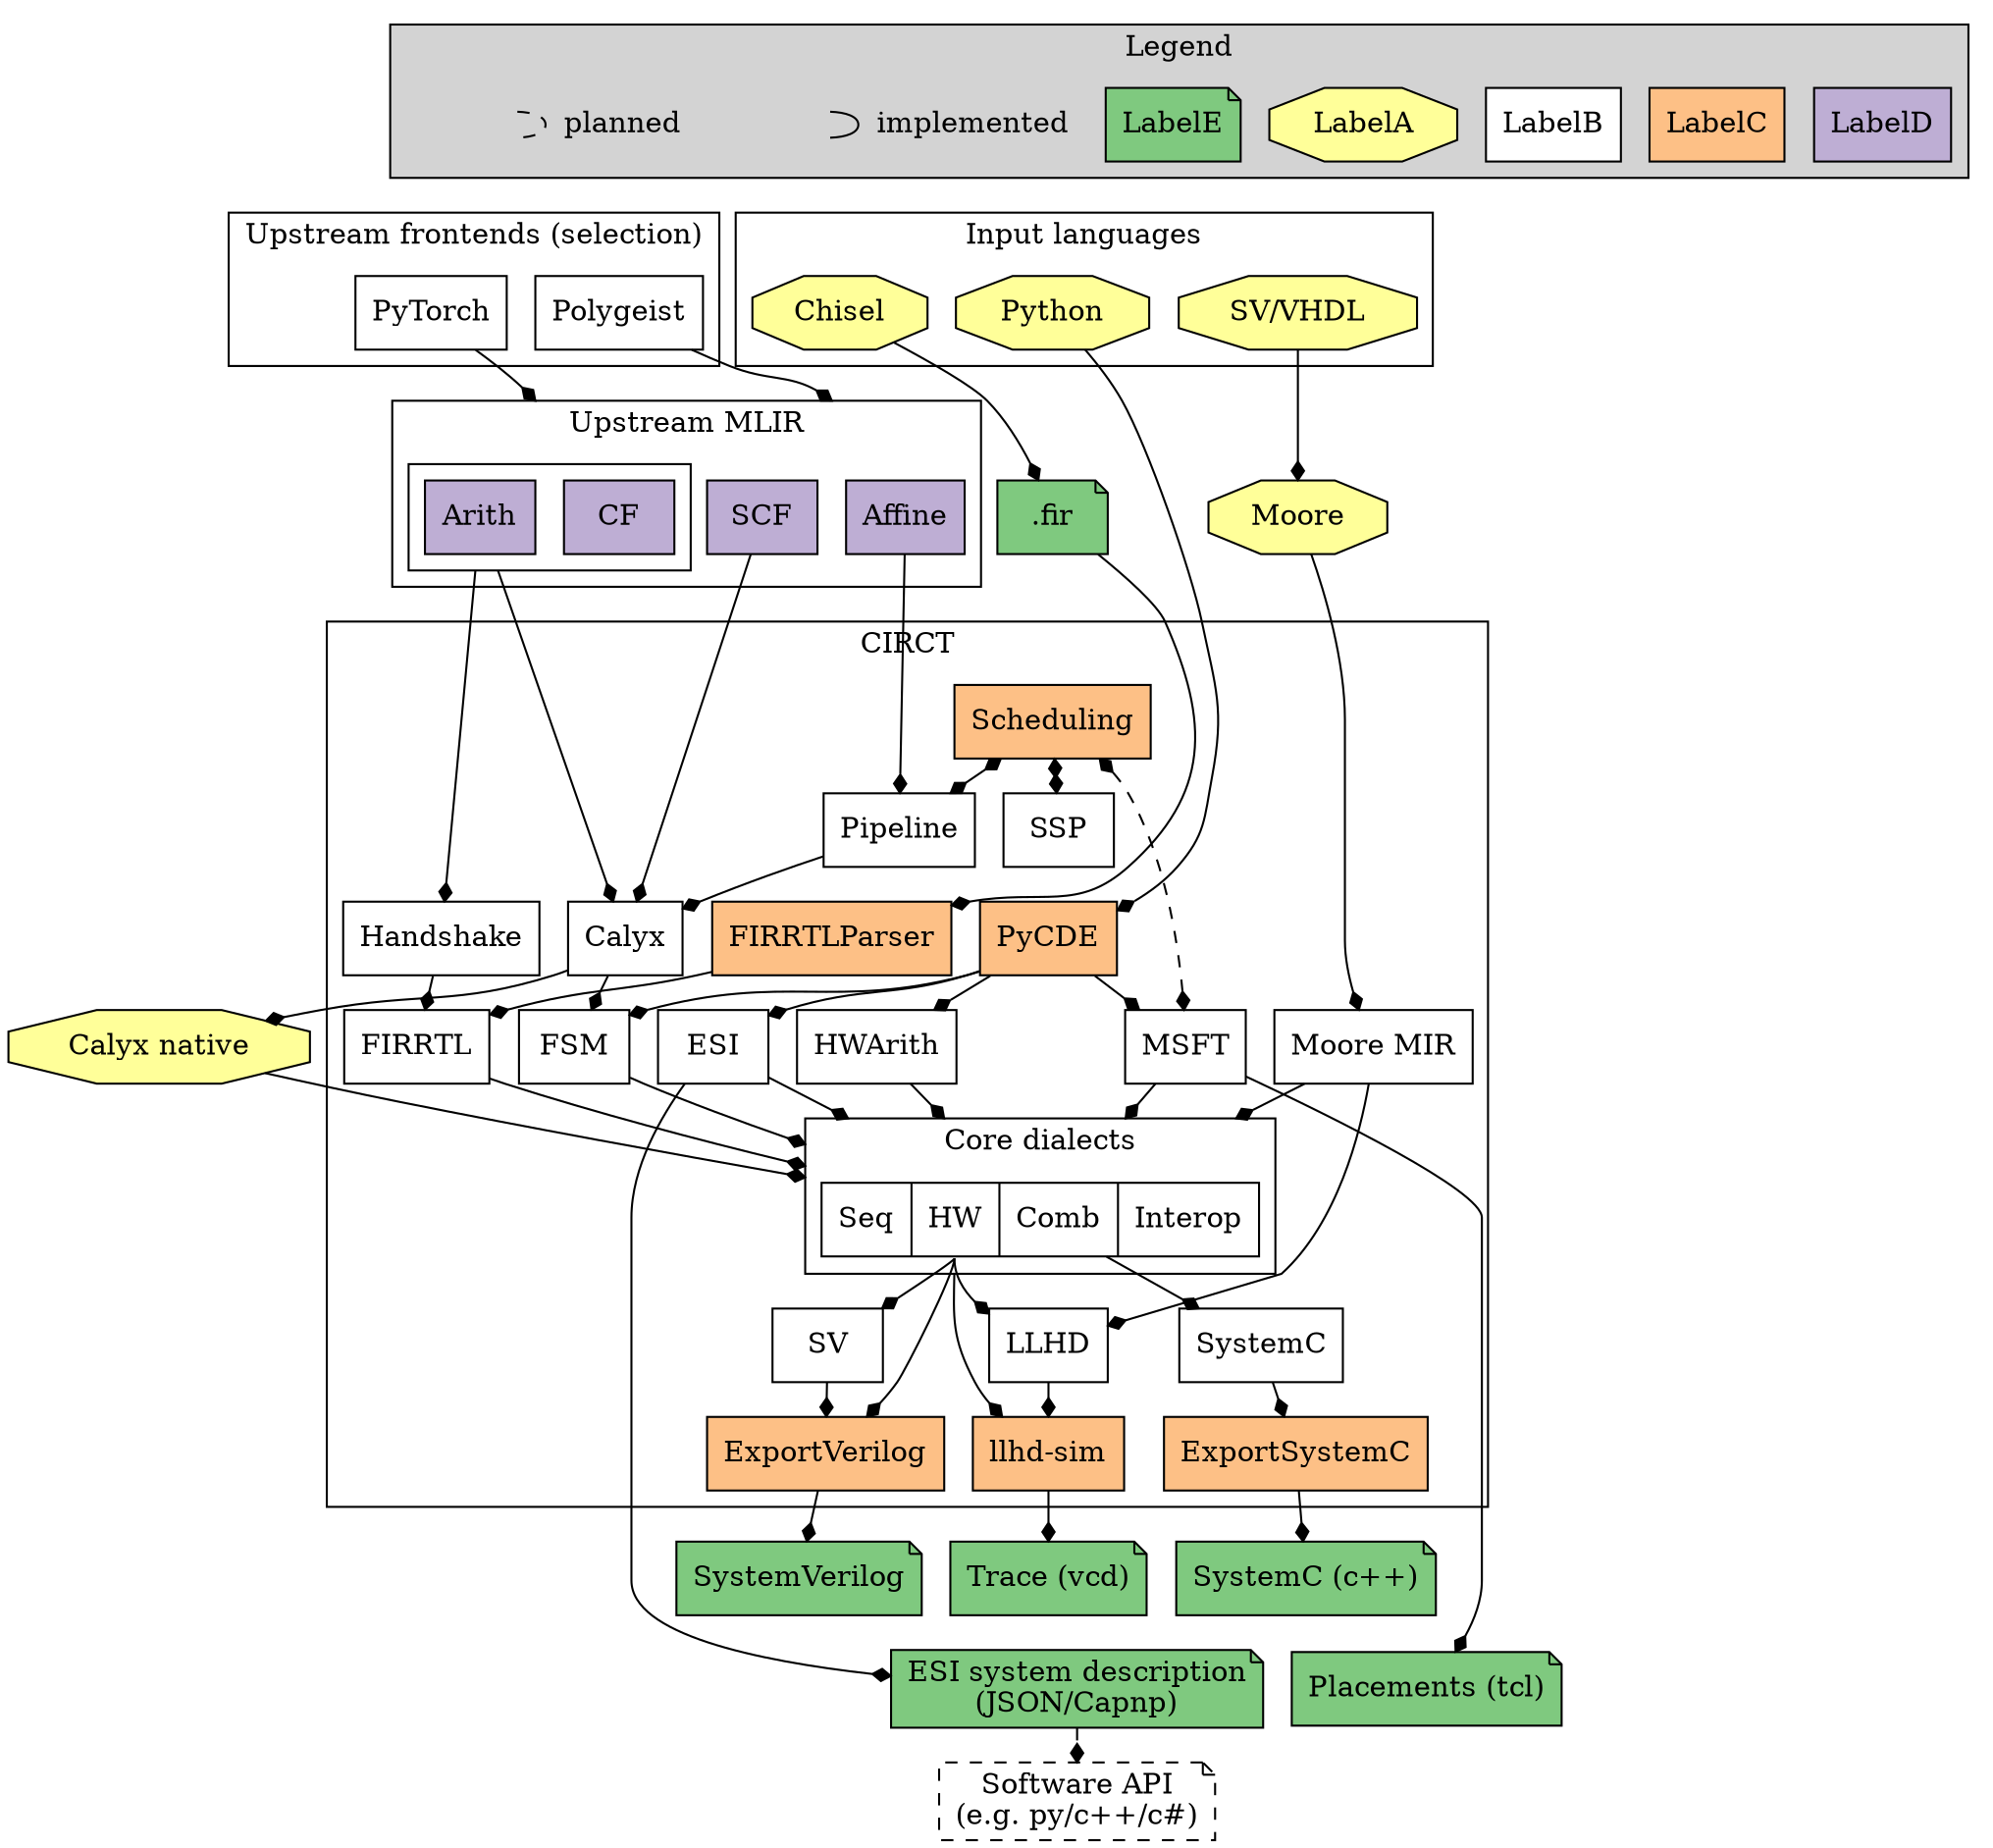 digraph G {
  // Note: Remember to run the circt/utils/update-docs-dialects.sh script after
  // modifying this file to regenerate the .svg and .png renders of the graph.
  rankdir = TB
  splines=spline
  node [shape=box style=filled fillcolor="white"]
  edge [arrowhead=diamond arrowtail=diamond arrowsize=0.75];
  nodesep=0.2 // horizontal compression
  ranksep=0.2 // vertical compression
  compound=true
  center=true

  subgraph cluster_legend_top {
    label = "Legend" ;
    shape = rectangle ;
    rankdir=LR
    bgcolor="lightgray"
    LabelD [fillcolor="#beaed4"]
    LabelC [fillcolor="#fdc086"]
    LabelB []
    LabelA [fillcolor="#ffff99" shape=octagon]
    LabelE [fillcolor="#7fc97f" shape=note]
    la -> la [label="  implemented" arrowhead=none] ; 
    lb -> lb [label="  planned" arrowhead=none style=dashed] ; 
    la [style=invis] ;
    lb [style=invis] ;
  }
  
  // MLIR frontends
  subgraph cluster_mlir_frontends {
    label = "Upstream frontends (selection)"
    PyTorch
    Polygeist
  }

  // MLIR dialects
  subgraph cluster_mlir {
    label = "Upstream MLIR";
    node [fillcolor="#beaed4"]
    SCF Affine
    subgraph cluster_std_arith_dialect {
      label = ""
      CF
      Arith
    }
  }
  PyTorch -> CF [lhead=cluster_mlir]
  Polygeist -> Affine [lhead=cluster_mlir]

  subgraph cluster_circt {
    label = "CIRCT"
    // Internal frontend tools
    subgraph frontend_internal_tools{
      node [fillcolor="#fdc086"]
      FIRRTLParser
      PyCDE [URL="https://circt.llvm.org/docs/PyCDE/"]
      Scheduling [URL="https://circt.llvm.org/docs/Scheduling/"]
    }

    // CIRCT dialects
    Handshake [URL="https://circt.llvm.org/docs/Dialects/Handshake/"]
    Calyx [URL="https://circt.llvm.org/docs/Dialects/Calyx/"]
    FIRRTL [URL="https://circt.llvm.org/docs/Dialects/FIRRTL/"]
    Pipeline [URL="https://circt.llvm.org/docs/Dialects/Pipeline/"]
    SSP [URL="https://circt.llvm.org/docs/Dialects/SSP/"]
    MSFT [URL="https://circt.llvm.org/docs/Dialects/MSFT/"]
    ESI [URL="https://circt.llvm.org/docs/Dialects/ESI/"]
    FSM [URL="https://circt.llvm.org/docs/Dialects/FSM/"]
    HWArith [URL="https://circt.llvm.org/docs/Dialects/HWArith/"]
    MooreMIR [URL="https://circt.llvm.org/docs/Dialects/Moore/", label="Moore MIR"]

    // Invisible node to make space for RTL cluster's incoming edges.
    space_above_RTL [style = invis, label=""]

    // Core dialects
    subgraph cluster_RTL {
      label = "Core dialects"
      struct1 [
        label="<portSeq>Seq | <portHW>HW | <portComb>Comb | <portInterop>Interop"
        shape=record
      ];
      // Seq [URL="https://circt.llvm.org/docs/Dialects/Seq/"]
      // HW [URL="https://circt.llvm.org/docs/Dialects/HW/"]
      // Comb [URL="https://circt.llvm.org/docs/Dialects/Comb/"]
      // Interop [URL="https://circt.llvm.org/docs/Dialects/Interop/"]
    }
    LLHD [URL="https://circt.llvm.org/docs/Dialects/LLHD/"]

    // Backend dialects
    SV [URL="https://circt.llvm.org/docs/Dialects/SV/"]
    SystemC [URL="https://circt.llvm.org/docs/Dialects/SystemC/"]

    subgraph backend_internal_tools{
      node [fillcolor="#fdc086"]
      llhd_sim [label="llhd-sim"]
      ExportSystemC
      ExportVerilog [URL="https://circt.llvm.org/docs/VerilogGeneration/"]
    }
  }

  // External tools
  subgraph external_tools {
    node [shape=octagon fillcolor="#ffff99"]
    Moore 
    Calyx_native [label="Calyx native"]
  }

  FIRFile [label=".fir" fillcolor="#7fc97f" shape=note]

  subgraph cluster_input_langs {
    label = "Input languages"
    node [shape=octagon fillcolor="#ffff99"]
    Chisel
    SVVHDL [label="SV/VHDL"]
    PyFile [label="Python"]
  }

  // Output file formats
  subgraph output_file_formats {
    node [fillcolor="#7fc97f" shape=note]
    VCDTrace [label="Trace (vcd)"]
    SystemCFile [label="SystemC (c++)"]
    SVFile [label="SystemVerilog"]
    ServiceDesc [label="ESI system description\n(JSON/Capnp)"]
    SoftwareAPI [label="Software API\n(e.g. py/c++/c#)" style=dashed]
    TCL [label="Placements (tcl)"]
  }

  // ===== Connections =====
  // Dialect conversions
  SCF -> Calyx
  Affine -> Pipeline
  Pipeline -> Calyx
  Arith -> {Handshake Calyx} [ltail=cluster_std_arith_dialect]

  Handshake -> FIRRTL
  Calyx -> FSM

  // Things that lower into a subset of the RTL-like dialects. Cluster these
  // together to avoid a massive clutter.
  {FIRRTL FSM ESI MSFT HWArith MooreMIR Calyx_native} -> struct1 [lhead=cluster_RTL]
  struct1:portHW -> {SV LLHD ExportVerilog}
  {MooreMIR} -> LLHD
  struct1:labelComb -> SystemC
  ExportVerilog -> SVFile

  // Tool flows
  Scheduling -> Pipeline [dir=both]
  Chisel -> FIRFile
  FIRFile -> FIRRTLParser
  FIRRTLParser -> FIRRTL
  SystemC -> ExportSystemC
  ExportSystemC -> SystemCFile
  SV -> ExportVerilog
  // struct1:portHW -> ExportVerilog
  struct1:portHW -> llhd_sim [ltail=cluster_RTL]
  SVVHDL -> Moore [weight=999]
  Moore -> MooreMIR
  Calyx -> Calyx_native
  LLHD -> llhd_sim
  llhd_sim -> VCDTrace
  //ESI -> CapNProto
  ESI -> ServiceDesc
  MSFT -> TCL
  PyFile -> PyCDE
  PyCDE -> ESI
  PyCDE -> MSFT
  PyCDE -> HWArith
  PyCDE -> FSM
  Scheduling -> SSP [dir=both]
  Scheduling -> MSFT [dir=both, style=dashed]
  ServiceDesc -> SoftwareAPI [style=dashed]

  // ====== Some fake edges to coerce a good layout ======
  // Note: Modify these if you make changes to the above diagram, and things
  // start looking weird.

  // Leave one rank free above the RTL cluster to improve routing of incoming
  // edges.
  // {FIRRTL FSM ESI MSFT HWArith MooreMIR} -> space_above_RTL [weight=999, style=invis]
  space_above_RTL -> {struct1} [lhead=cluster_RTL, weight=999, style=invis]

  // Fix the following sink nodes below the CIRCT cluster
  SystemCFile -> {TCL ServiceDesc} [weight=999 style=invis]

  // Better organize the top.
  {lb la} -> {PyTorch Polygeist Chisel} [weight=999 style=invis]
  {PyTorch Polygeist Chisel} -> CF [weight=999 style=invis]
  FIRFile -> Scheduling [weight=999 style=invis]
}
